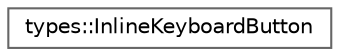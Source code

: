 digraph "Graphical Class Hierarchy"
{
 // LATEX_PDF_SIZE
  bgcolor="transparent";
  edge [fontname=Helvetica,fontsize=10,labelfontname=Helvetica,labelfontsize=10];
  node [fontname=Helvetica,fontsize=10,shape=box,height=0.2,width=0.4];
  rankdir="LR";
  Node0 [id="Node000000",label="types::InlineKeyboardButton",height=0.2,width=0.4,color="grey40", fillcolor="white", style="filled",URL="$structtypes_1_1_inline_keyboard_button.html",tooltip="Struct represents button for inline keyboard."];
}
